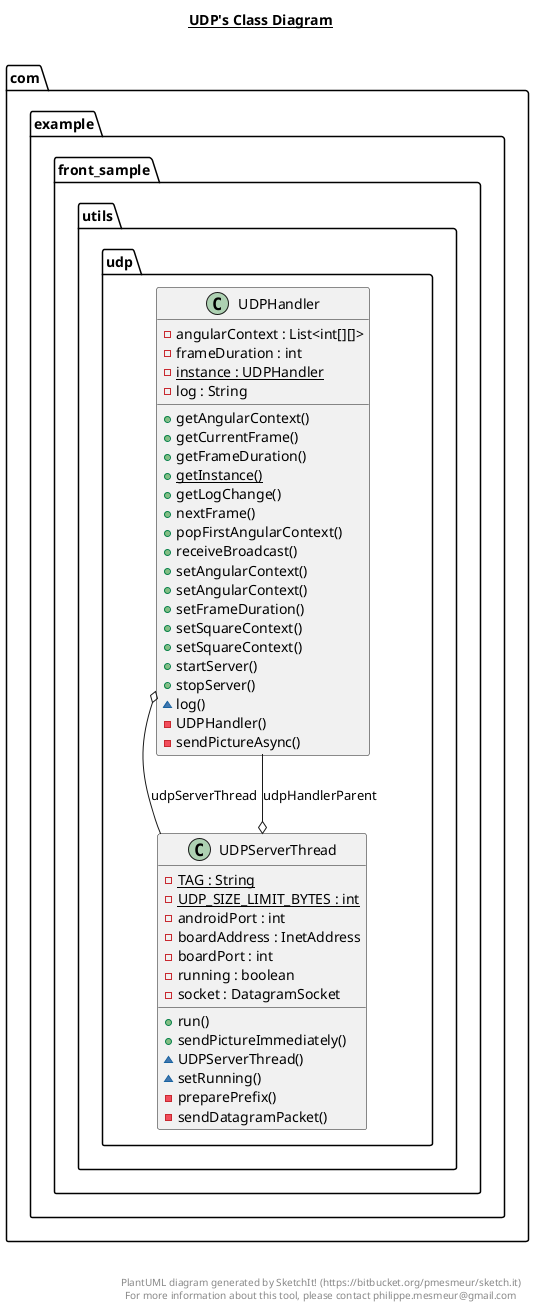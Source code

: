 @startuml

title __UDP's Class Diagram__\n

  namespace com.example.front_sample {
    namespace utils {
      namespace udp {
        class com.example.front_sample.utils.udp.UDPHandler {
            - angularContext : List<int[][]>
            - frameDuration : int
            {static} - instance : UDPHandler
            - log : String
            + getAngularContext()
            + getCurrentFrame()
            + getFrameDuration()
            {static} + getInstance()
            + getLogChange()
            + nextFrame()
            + popFirstAngularContext()
            + receiveBroadcast()
            + setAngularContext()
            + setAngularContext()
            + setFrameDuration()
            + setSquareContext()
            + setSquareContext()
            + startServer()
            + stopServer()
            ~ log()
            - UDPHandler()
            - sendPictureAsync()
        }
      }
    }
  }
  

  namespace com.example.front_sample {
    namespace utils {
      namespace udp {
        class com.example.front_sample.utils.udp.UDPServerThread {
            {static} - TAG : String
            {static} - UDP_SIZE_LIMIT_BYTES : int
            - androidPort : int
            - boardAddress : InetAddress
            - boardPort : int
            - running : boolean
            - socket : DatagramSocket
            + run()
            + sendPictureImmediately()
            ~ UDPServerThread()
            ~ setRunning()
            - preparePrefix()
            - sendDatagramPacket()
        }
      }
    }
  }
  

  com.example.front_sample.utils.udp.UDPHandler o-- com.example.front_sample.utils.udp.UDPServerThread : udpServerThread
  com.example.front_sample.utils.udp.UDPServerThread o-- com.example.front_sample.utils.udp.UDPHandler : udpHandlerParent


right footer


PlantUML diagram generated by SketchIt! (https://bitbucket.org/pmesmeur/sketch.it)
For more information about this tool, please contact philippe.mesmeur@gmail.com
endfooter

@enduml
